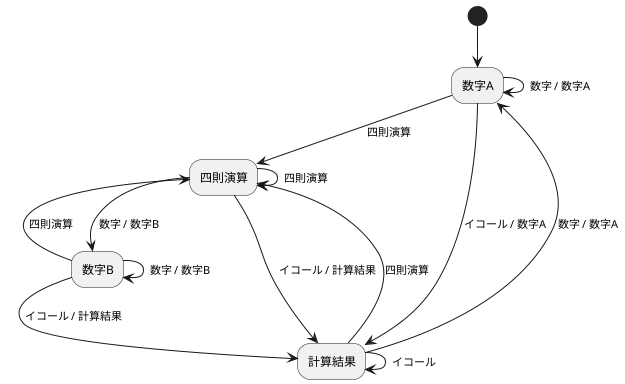 @startuml
(*) -down-> 数字A

数字A -down->[四則演算] 四則演算
数字A -down->[イコール / 数字A] 計算結果
数字A -->[数字 / 数字A] 数字A
数字B -left->[四則演算] 四則演算
数字B -right->[イコール / 計算結果] 計算結果
数字B --[hidden]>[イコール / 計算結果] 計算結果
数字B -->[数字 / 数字B] 数字B
四則演算 -right->[数字 / 数字B] 数字B
四則演算 --[hidden]>[数字 / 数字B] 数字B
四則演算 -down->[イコール / 計算結果] 計算結果
四則演算 -->[四則演算] 四則演算
計算結果 -up->[数字 / 数字A] 数字A
計算結果 -->[イコール] 計算結果
計算結果 -->[四則演算] 四則演算
}
@enduml